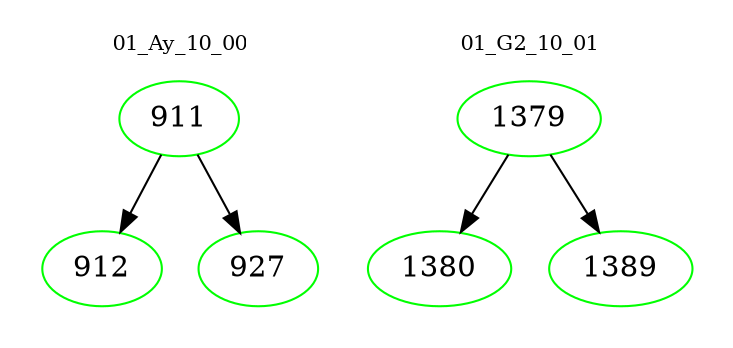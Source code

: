 digraph{
subgraph cluster_0 {
color = white
label = "01_Ay_10_00";
fontsize=10;
T0_911 [label="911", color="green"]
T0_911 -> T0_912 [color="black"]
T0_912 [label="912", color="green"]
T0_911 -> T0_927 [color="black"]
T0_927 [label="927", color="green"]
}
subgraph cluster_1 {
color = white
label = "01_G2_10_01";
fontsize=10;
T1_1379 [label="1379", color="green"]
T1_1379 -> T1_1380 [color="black"]
T1_1380 [label="1380", color="green"]
T1_1379 -> T1_1389 [color="black"]
T1_1389 [label="1389", color="green"]
}
}
